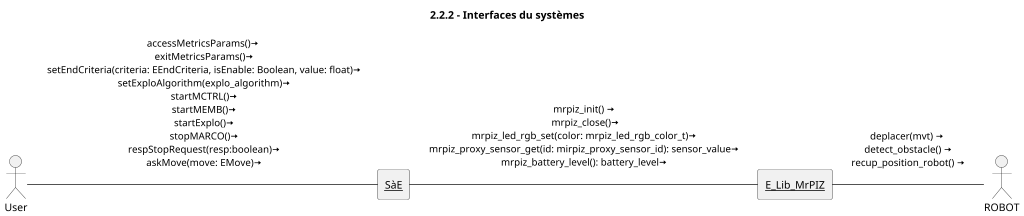 @startuml
title 2.2.2 - Interfaces du systèmes
scale 1024*768
actor User as U
actor ROBOT as P

rectangle "<u>SàE</u>" as S{
}
rectangle "<u>E_Lib_MrPIZ</u>" as L{
}


U -right- S : accessMetricsParams()<&arrow-right>\n exitMetricsParams()<&arrow-right>\n setEndCriteria(criteria: EEndCriteria, isEnable: Boolean, value: float)<&arrow-right>\n setExploAlgorithm(explo_algorithm)<&arrow-right>\n startMCTRL()<&arrow-right>\n startMEMB()<&arrow-right>\n startExplo()<&arrow-right>\n stopMARCO()<&arrow-right>\n respStopRequest(resp:boolean)<&arrow-right>\n askMove(move: EMove)<&arrow-right>\n 
S-right-L : mrpiz_init() <&arrow-right>\n mrpiz_close()<&arrow-right>\n mrpiz_led_rgb_set(color: mrpiz_led_rgb_color_t)<&arrow-right> \n mrpiz_proxy_sensor_get(id: mirpiz_proxy_sensor_id): sensor_value<&arrow-right> \n mrpiz_battery_level(): battery_level<&arrow-right> \n
L-right-P : deplacer(mvt) <&arrow-right> \n detect_obstacle() <&arrow-right> \n recup_position_robot() <&arrow-right> \n
@enduml